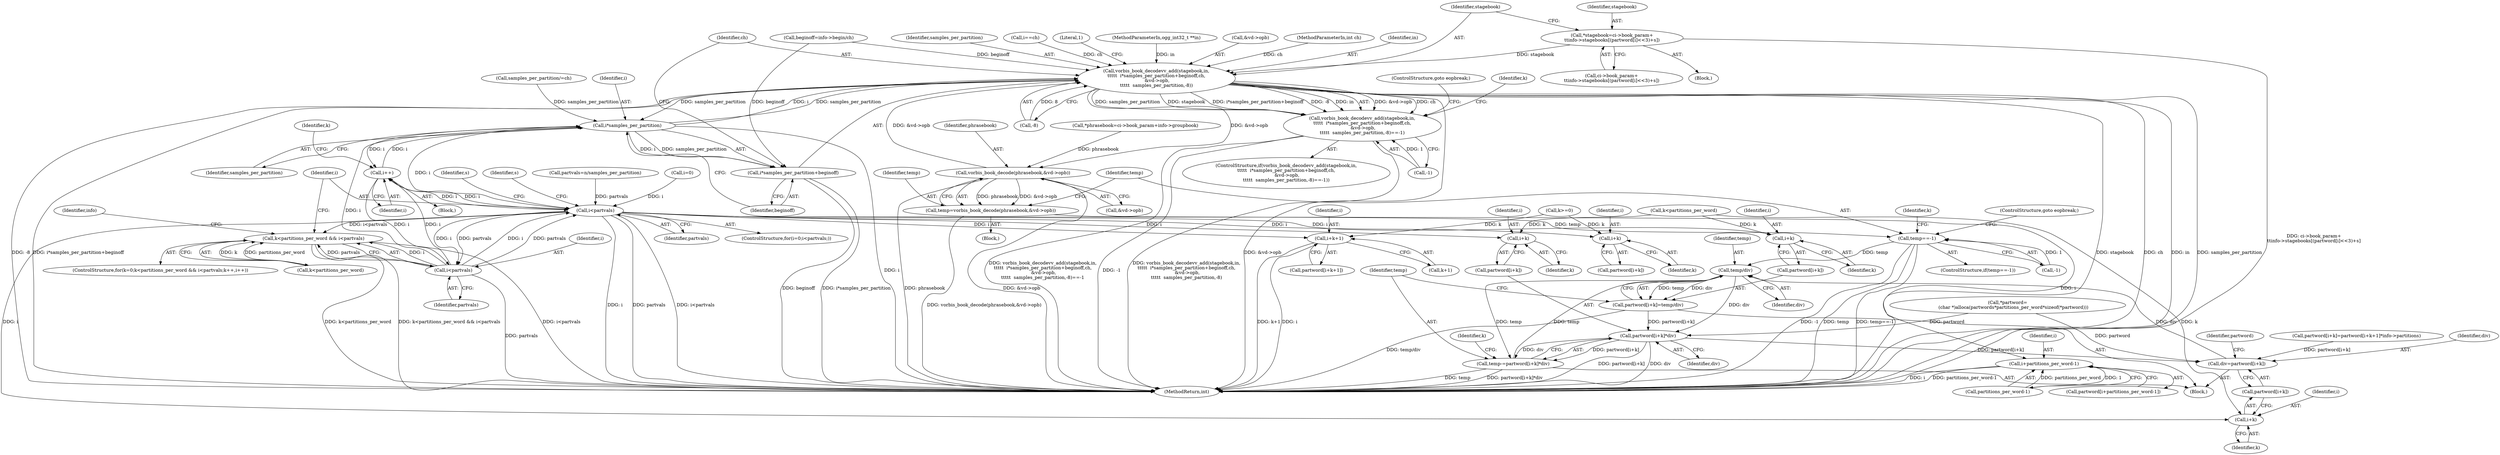 digraph "0_Android_659030a2e80c38fb8da0a4eb68695349eec6778b@pointer" {
"1000823" [label="(Call,*stagebook=ci->book_param+\n\t\tinfo->stagebooks[(partword[i]<<3)+s])"];
"1000842" [label="(Call,vorbis_book_decodevv_add(stagebook,in,\n\t\t\t\t\t  i*samples_per_partition+beginoff,ch,\n &vd->opb,\n\t\t\t\t\t  samples_per_partition,-8))"];
"1000743" [label="(Call,vorbis_book_decode(phrasebook,&vd->opb))"];
"1000741" [label="(Call,temp=vorbis_book_decode(phrasebook,&vd->opb))"];
"1000750" [label="(Call,temp==-1)"];
"1000779" [label="(Call,temp/div)"];
"1000773" [label="(Call,partword[i+k]=temp/div)"];
"1000784" [label="(Call,partword[i+k]*div)"];
"1000766" [label="(Call,div=partword[i+k])"];
"1000782" [label="(Call,temp-=partword[i+k]*div)"];
"1000841" [label="(Call,vorbis_book_decodevv_add(stagebook,in,\n\t\t\t\t\t  i*samples_per_partition+beginoff,ch,\n &vd->opb,\n\t\t\t\t\t  samples_per_partition,-8)==-1)"];
"1000846" [label="(Call,i*samples_per_partition)"];
"1000805" [label="(Call,i++)"];
"1000694" [label="(Call,i<partvals)"];
"1000707" [label="(Call,i+partitions_per_word-1)"];
"1000727" [label="(Call,i+k)"];
"1000733" [label="(Call,i+k+1)"];
"1000770" [label="(Call,i+k)"];
"1000776" [label="(Call,i+k)"];
"1000787" [label="(Call,i+k)"];
"1000795" [label="(Call,k<partitions_per_word && i<partvals)"];
"1000799" [label="(Call,i<partvals)"];
"1000845" [label="(Call,i*samples_per_partition+beginoff)"];
"1000796" [label="(Call,k<partitions_per_word)"];
"1000784" [label="(Call,partword[i+k]*div)"];
"1000741" [label="(Call,temp=vorbis_book_decode(phrasebook,&vd->opb))"];
"1000696" [label="(Identifier,partvals)"];
"1000729" [label="(Identifier,k)"];
"1000695" [label="(Identifier,i)"];
"1000688" [label="(Identifier,s)"];
"1000858" [label="(Call,-1)"];
"1000855" [label="(Identifier,samples_per_partition)"];
"1000724" [label="(Call,partword[i+k]=partword[i+k+1]*info->partitions)"];
"1000635" [label="(Call,*partword=\n        (char *)alloca(partwords*partitions_per_word*sizeof(*partword)))"];
"1000843" [label="(Identifier,stagebook)"];
"1000690" [label="(ControlStructure,for(i=0;i<partvals;))"];
"1000850" [label="(Identifier,ch)"];
"1000780" [label="(Identifier,temp)"];
"1000801" [label="(Identifier,partvals)"];
"1000821" [label="(Block,)"];
"1000800" [label="(Identifier,i)"];
"1000709" [label="(Call,partitions_per_word-1)"];
"1000675" [label="(Call,samples_per_partition/=ch)"];
"1000811" [label="(Identifier,info)"];
"1000772" [label="(Identifier,k)"];
"1000791" [label="(ControlStructure,for(k=0;k<partitions_per_word && i<partvals;k++,i++))"];
"1000734" [label="(Identifier,i)"];
"1000766" [label="(Call,div=partword[i+k])"];
"1000799" [label="(Call,i<partvals)"];
"1000700" [label="(Identifier,s)"];
"1000752" [label="(Call,-1)"];
"1000719" [label="(Call,k>=0)"];
"1000787" [label="(Call,i+k)"];
"1000848" [label="(Identifier,samples_per_partition)"];
"1000707" [label="(Call,i+partitions_per_word-1)"];
"1000805" [label="(Call,i++)"];
"1000847" [label="(Identifier,i)"];
"1000725" [label="(Call,partword[i+k])"];
"1000619" [label="(Call,partvals=n/samples_per_partition)"];
"1000702" [label="(Block,)"];
"1000778" [label="(Identifier,k)"];
"1000731" [label="(Call,partword[i+k+1])"];
"1000670" [label="(Call,i==ch)"];
"1000728" [label="(Identifier,i)"];
"1000802" [label="(Block,)"];
"1000797" [label="(Identifier,k)"];
"1000785" [label="(Call,partword[i+k])"];
"1000789" [label="(Identifier,k)"];
"1000849" [label="(Identifier,beginoff)"];
"1000648" [label="(Call,beginoff=info->begin/ch)"];
"1000845" [label="(Call,i*samples_per_partition+beginoff)"];
"1000859" [label="(Literal,1)"];
"1000779" [label="(Call,temp/div)"];
"1000783" [label="(Identifier,temp)"];
"1000771" [label="(Identifier,i)"];
"1000763" [label="(Identifier,k)"];
"1000749" [label="(ControlStructure,if(temp==-1))"];
"1000804" [label="(Identifier,k)"];
"1000767" [label="(Identifier,div)"];
"1000781" [label="(Identifier,div)"];
"1000840" [label="(ControlStructure,if(vorbis_book_decodevv_add(stagebook,in,\n\t\t\t\t\t  i*samples_per_partition+beginoff,ch,\n &vd->opb,\n\t\t\t\t\t  samples_per_partition,-8)==-1))"];
"1000856" [label="(Call,-8)"];
"1000110" [label="(MethodParameterIn,ogg_int32_t **in)"];
"1000733" [label="(Call,i+k+1)"];
"1000742" [label="(Identifier,temp)"];
"1000777" [label="(Identifier,i)"];
"1000795" [label="(Call,k<partitions_per_word && i<partvals)"];
"1000744" [label="(Identifier,phrasebook)"];
"1000133" [label="(Call,*phrasebook=ci->book_param+info->groupbook)"];
"1000860" [label="(ControlStructure,goto eopbreak;)"];
"1000776" [label="(Call,i+k)"];
"1000841" [label="(Call,vorbis_book_decodevv_add(stagebook,in,\n\t\t\t\t\t  i*samples_per_partition+beginoff,ch,\n &vd->opb,\n\t\t\t\t\t  samples_per_partition,-8)==-1)"];
"1000864" [label="(MethodReturn,int)"];
"1000757" [label="(Identifier,k)"];
"1000768" [label="(Call,partword[i+k])"];
"1000745" [label="(Call,&vd->opb)"];
"1000705" [label="(Call,partword[i+partitions_per_word-1])"];
"1000825" [label="(Call,ci->book_param+\n\t\tinfo->stagebooks[(partword[i]<<3)+s])"];
"1000774" [label="(Call,partword[i+k])"];
"1000708" [label="(Identifier,i)"];
"1000759" [label="(Call,k<partitions_per_word)"];
"1000846" [label="(Call,i*samples_per_partition)"];
"1000842" [label="(Call,vorbis_book_decodevv_add(stagebook,in,\n\t\t\t\t\t  i*samples_per_partition+beginoff,ch,\n &vd->opb,\n\t\t\t\t\t  samples_per_partition,-8))"];
"1000750" [label="(Call,temp==-1)"];
"1000691" [label="(Call,i=0)"];
"1000727" [label="(Call,i+k)"];
"1000775" [label="(Identifier,partword)"];
"1000851" [label="(Call,&vd->opb)"];
"1000694" [label="(Call,i<partvals)"];
"1000751" [label="(Identifier,temp)"];
"1000824" [label="(Identifier,stagebook)"];
"1000743" [label="(Call,vorbis_book_decode(phrasebook,&vd->opb))"];
"1000754" [label="(ControlStructure,goto eopbreak;)"];
"1000735" [label="(Call,k+1)"];
"1000782" [label="(Call,temp-=partword[i+k]*div)"];
"1000764" [label="(Block,)"];
"1000112" [label="(MethodParameterIn,int ch)"];
"1000790" [label="(Identifier,div)"];
"1000806" [label="(Identifier,i)"];
"1000823" [label="(Call,*stagebook=ci->book_param+\n\t\tinfo->stagebooks[(partword[i]<<3)+s])"];
"1000788" [label="(Identifier,i)"];
"1000844" [label="(Identifier,in)"];
"1000770" [label="(Call,i+k)"];
"1000773" [label="(Call,partword[i+k]=temp/div)"];
"1000823" -> "1000821"  [label="AST: "];
"1000823" -> "1000825"  [label="CFG: "];
"1000824" -> "1000823"  [label="AST: "];
"1000825" -> "1000823"  [label="AST: "];
"1000843" -> "1000823"  [label="CFG: "];
"1000823" -> "1000864"  [label="DDG: ci->book_param+\n\t\tinfo->stagebooks[(partword[i]<<3)+s]"];
"1000823" -> "1000842"  [label="DDG: stagebook"];
"1000842" -> "1000841"  [label="AST: "];
"1000842" -> "1000856"  [label="CFG: "];
"1000843" -> "1000842"  [label="AST: "];
"1000844" -> "1000842"  [label="AST: "];
"1000845" -> "1000842"  [label="AST: "];
"1000850" -> "1000842"  [label="AST: "];
"1000851" -> "1000842"  [label="AST: "];
"1000855" -> "1000842"  [label="AST: "];
"1000856" -> "1000842"  [label="AST: "];
"1000859" -> "1000842"  [label="CFG: "];
"1000842" -> "1000864"  [label="DDG: &vd->opb"];
"1000842" -> "1000864"  [label="DDG: stagebook"];
"1000842" -> "1000864"  [label="DDG: ch"];
"1000842" -> "1000864"  [label="DDG: in"];
"1000842" -> "1000864"  [label="DDG: samples_per_partition"];
"1000842" -> "1000864"  [label="DDG: -8"];
"1000842" -> "1000864"  [label="DDG: i*samples_per_partition+beginoff"];
"1000842" -> "1000743"  [label="DDG: &vd->opb"];
"1000842" -> "1000841"  [label="DDG: &vd->opb"];
"1000842" -> "1000841"  [label="DDG: ch"];
"1000842" -> "1000841"  [label="DDG: samples_per_partition"];
"1000842" -> "1000841"  [label="DDG: stagebook"];
"1000842" -> "1000841"  [label="DDG: i*samples_per_partition+beginoff"];
"1000842" -> "1000841"  [label="DDG: -8"];
"1000842" -> "1000841"  [label="DDG: in"];
"1000110" -> "1000842"  [label="DDG: in"];
"1000846" -> "1000842"  [label="DDG: i"];
"1000846" -> "1000842"  [label="DDG: samples_per_partition"];
"1000648" -> "1000842"  [label="DDG: beginoff"];
"1000842" -> "1000846"  [label="DDG: samples_per_partition"];
"1000112" -> "1000842"  [label="DDG: ch"];
"1000670" -> "1000842"  [label="DDG: ch"];
"1000743" -> "1000842"  [label="DDG: &vd->opb"];
"1000856" -> "1000842"  [label="DDG: 8"];
"1000743" -> "1000741"  [label="AST: "];
"1000743" -> "1000745"  [label="CFG: "];
"1000744" -> "1000743"  [label="AST: "];
"1000745" -> "1000743"  [label="AST: "];
"1000741" -> "1000743"  [label="CFG: "];
"1000743" -> "1000864"  [label="DDG: phrasebook"];
"1000743" -> "1000864"  [label="DDG: &vd->opb"];
"1000743" -> "1000741"  [label="DDG: phrasebook"];
"1000743" -> "1000741"  [label="DDG: &vd->opb"];
"1000133" -> "1000743"  [label="DDG: phrasebook"];
"1000741" -> "1000702"  [label="AST: "];
"1000742" -> "1000741"  [label="AST: "];
"1000751" -> "1000741"  [label="CFG: "];
"1000741" -> "1000864"  [label="DDG: vorbis_book_decode(phrasebook,&vd->opb)"];
"1000741" -> "1000750"  [label="DDG: temp"];
"1000750" -> "1000749"  [label="AST: "];
"1000750" -> "1000752"  [label="CFG: "];
"1000751" -> "1000750"  [label="AST: "];
"1000752" -> "1000750"  [label="AST: "];
"1000754" -> "1000750"  [label="CFG: "];
"1000757" -> "1000750"  [label="CFG: "];
"1000750" -> "1000864"  [label="DDG: temp"];
"1000750" -> "1000864"  [label="DDG: temp==-1"];
"1000750" -> "1000864"  [label="DDG: -1"];
"1000752" -> "1000750"  [label="DDG: 1"];
"1000750" -> "1000779"  [label="DDG: temp"];
"1000779" -> "1000773"  [label="AST: "];
"1000779" -> "1000781"  [label="CFG: "];
"1000780" -> "1000779"  [label="AST: "];
"1000781" -> "1000779"  [label="AST: "];
"1000773" -> "1000779"  [label="CFG: "];
"1000779" -> "1000773"  [label="DDG: temp"];
"1000779" -> "1000773"  [label="DDG: div"];
"1000782" -> "1000779"  [label="DDG: temp"];
"1000766" -> "1000779"  [label="DDG: div"];
"1000779" -> "1000782"  [label="DDG: temp"];
"1000779" -> "1000784"  [label="DDG: div"];
"1000773" -> "1000764"  [label="AST: "];
"1000774" -> "1000773"  [label="AST: "];
"1000783" -> "1000773"  [label="CFG: "];
"1000773" -> "1000864"  [label="DDG: temp/div"];
"1000773" -> "1000784"  [label="DDG: partword[i+k]"];
"1000784" -> "1000782"  [label="AST: "];
"1000784" -> "1000790"  [label="CFG: "];
"1000785" -> "1000784"  [label="AST: "];
"1000790" -> "1000784"  [label="AST: "];
"1000782" -> "1000784"  [label="CFG: "];
"1000784" -> "1000864"  [label="DDG: partword[i+k]"];
"1000784" -> "1000864"  [label="DDG: div"];
"1000784" -> "1000766"  [label="DDG: partword[i+k]"];
"1000784" -> "1000782"  [label="DDG: partword[i+k]"];
"1000784" -> "1000782"  [label="DDG: div"];
"1000635" -> "1000784"  [label="DDG: partword"];
"1000766" -> "1000764"  [label="AST: "];
"1000766" -> "1000768"  [label="CFG: "];
"1000767" -> "1000766"  [label="AST: "];
"1000768" -> "1000766"  [label="AST: "];
"1000775" -> "1000766"  [label="CFG: "];
"1000724" -> "1000766"  [label="DDG: partword[i+k]"];
"1000635" -> "1000766"  [label="DDG: partword"];
"1000782" -> "1000764"  [label="AST: "];
"1000783" -> "1000782"  [label="AST: "];
"1000763" -> "1000782"  [label="CFG: "];
"1000782" -> "1000864"  [label="DDG: temp"];
"1000782" -> "1000864"  [label="DDG: partword[i+k]*div"];
"1000841" -> "1000840"  [label="AST: "];
"1000841" -> "1000858"  [label="CFG: "];
"1000858" -> "1000841"  [label="AST: "];
"1000860" -> "1000841"  [label="CFG: "];
"1000804" -> "1000841"  [label="CFG: "];
"1000841" -> "1000864"  [label="DDG: -1"];
"1000841" -> "1000864"  [label="DDG: vorbis_book_decodevv_add(stagebook,in,\n\t\t\t\t\t  i*samples_per_partition+beginoff,ch,\n &vd->opb,\n\t\t\t\t\t  samples_per_partition,-8)"];
"1000841" -> "1000864"  [label="DDG: vorbis_book_decodevv_add(stagebook,in,\n\t\t\t\t\t  i*samples_per_partition+beginoff,ch,\n &vd->opb,\n\t\t\t\t\t  samples_per_partition,-8)==-1"];
"1000858" -> "1000841"  [label="DDG: 1"];
"1000846" -> "1000845"  [label="AST: "];
"1000846" -> "1000848"  [label="CFG: "];
"1000847" -> "1000846"  [label="AST: "];
"1000848" -> "1000846"  [label="AST: "];
"1000849" -> "1000846"  [label="CFG: "];
"1000846" -> "1000864"  [label="DDG: i"];
"1000846" -> "1000805"  [label="DDG: i"];
"1000846" -> "1000845"  [label="DDG: i"];
"1000846" -> "1000845"  [label="DDG: samples_per_partition"];
"1000694" -> "1000846"  [label="DDG: i"];
"1000799" -> "1000846"  [label="DDG: i"];
"1000805" -> "1000846"  [label="DDG: i"];
"1000675" -> "1000846"  [label="DDG: samples_per_partition"];
"1000805" -> "1000802"  [label="AST: "];
"1000805" -> "1000806"  [label="CFG: "];
"1000806" -> "1000805"  [label="AST: "];
"1000797" -> "1000805"  [label="CFG: "];
"1000805" -> "1000694"  [label="DDG: i"];
"1000805" -> "1000799"  [label="DDG: i"];
"1000694" -> "1000805"  [label="DDG: i"];
"1000799" -> "1000805"  [label="DDG: i"];
"1000694" -> "1000690"  [label="AST: "];
"1000694" -> "1000696"  [label="CFG: "];
"1000695" -> "1000694"  [label="AST: "];
"1000696" -> "1000694"  [label="AST: "];
"1000700" -> "1000694"  [label="CFG: "];
"1000688" -> "1000694"  [label="CFG: "];
"1000694" -> "1000864"  [label="DDG: i"];
"1000694" -> "1000864"  [label="DDG: partvals"];
"1000694" -> "1000864"  [label="DDG: i<partvals"];
"1000799" -> "1000694"  [label="DDG: i"];
"1000799" -> "1000694"  [label="DDG: partvals"];
"1000691" -> "1000694"  [label="DDG: i"];
"1000619" -> "1000694"  [label="DDG: partvals"];
"1000694" -> "1000707"  [label="DDG: i"];
"1000694" -> "1000727"  [label="DDG: i"];
"1000694" -> "1000733"  [label="DDG: i"];
"1000694" -> "1000770"  [label="DDG: i"];
"1000694" -> "1000776"  [label="DDG: i"];
"1000694" -> "1000787"  [label="DDG: i"];
"1000694" -> "1000795"  [label="DDG: i<partvals"];
"1000694" -> "1000799"  [label="DDG: i"];
"1000694" -> "1000799"  [label="DDG: partvals"];
"1000707" -> "1000705"  [label="AST: "];
"1000707" -> "1000709"  [label="CFG: "];
"1000708" -> "1000707"  [label="AST: "];
"1000709" -> "1000707"  [label="AST: "];
"1000705" -> "1000707"  [label="CFG: "];
"1000707" -> "1000864"  [label="DDG: partitions_per_word-1"];
"1000707" -> "1000864"  [label="DDG: i"];
"1000709" -> "1000707"  [label="DDG: partitions_per_word"];
"1000709" -> "1000707"  [label="DDG: 1"];
"1000727" -> "1000725"  [label="AST: "];
"1000727" -> "1000729"  [label="CFG: "];
"1000728" -> "1000727"  [label="AST: "];
"1000729" -> "1000727"  [label="AST: "];
"1000725" -> "1000727"  [label="CFG: "];
"1000719" -> "1000727"  [label="DDG: k"];
"1000733" -> "1000731"  [label="AST: "];
"1000733" -> "1000735"  [label="CFG: "];
"1000734" -> "1000733"  [label="AST: "];
"1000735" -> "1000733"  [label="AST: "];
"1000731" -> "1000733"  [label="CFG: "];
"1000733" -> "1000864"  [label="DDG: k+1"];
"1000733" -> "1000864"  [label="DDG: i"];
"1000719" -> "1000733"  [label="DDG: k"];
"1000770" -> "1000768"  [label="AST: "];
"1000770" -> "1000772"  [label="CFG: "];
"1000771" -> "1000770"  [label="AST: "];
"1000772" -> "1000770"  [label="AST: "];
"1000768" -> "1000770"  [label="CFG: "];
"1000759" -> "1000770"  [label="DDG: k"];
"1000776" -> "1000774"  [label="AST: "];
"1000776" -> "1000778"  [label="CFG: "];
"1000777" -> "1000776"  [label="AST: "];
"1000778" -> "1000776"  [label="AST: "];
"1000774" -> "1000776"  [label="CFG: "];
"1000759" -> "1000776"  [label="DDG: k"];
"1000787" -> "1000785"  [label="AST: "];
"1000787" -> "1000789"  [label="CFG: "];
"1000788" -> "1000787"  [label="AST: "];
"1000789" -> "1000787"  [label="AST: "];
"1000785" -> "1000787"  [label="CFG: "];
"1000759" -> "1000787"  [label="DDG: k"];
"1000795" -> "1000791"  [label="AST: "];
"1000795" -> "1000796"  [label="CFG: "];
"1000795" -> "1000799"  [label="CFG: "];
"1000796" -> "1000795"  [label="AST: "];
"1000799" -> "1000795"  [label="AST: "];
"1000695" -> "1000795"  [label="CFG: "];
"1000811" -> "1000795"  [label="CFG: "];
"1000795" -> "1000864"  [label="DDG: k<partitions_per_word"];
"1000795" -> "1000864"  [label="DDG: k<partitions_per_word && i<partvals"];
"1000795" -> "1000864"  [label="DDG: i<partvals"];
"1000796" -> "1000795"  [label="DDG: k"];
"1000796" -> "1000795"  [label="DDG: partitions_per_word"];
"1000799" -> "1000795"  [label="DDG: i"];
"1000799" -> "1000795"  [label="DDG: partvals"];
"1000799" -> "1000801"  [label="CFG: "];
"1000800" -> "1000799"  [label="AST: "];
"1000801" -> "1000799"  [label="AST: "];
"1000799" -> "1000864"  [label="DDG: partvals"];
"1000845" -> "1000849"  [label="CFG: "];
"1000849" -> "1000845"  [label="AST: "];
"1000850" -> "1000845"  [label="CFG: "];
"1000845" -> "1000864"  [label="DDG: beginoff"];
"1000845" -> "1000864"  [label="DDG: i*samples_per_partition"];
"1000648" -> "1000845"  [label="DDG: beginoff"];
}
